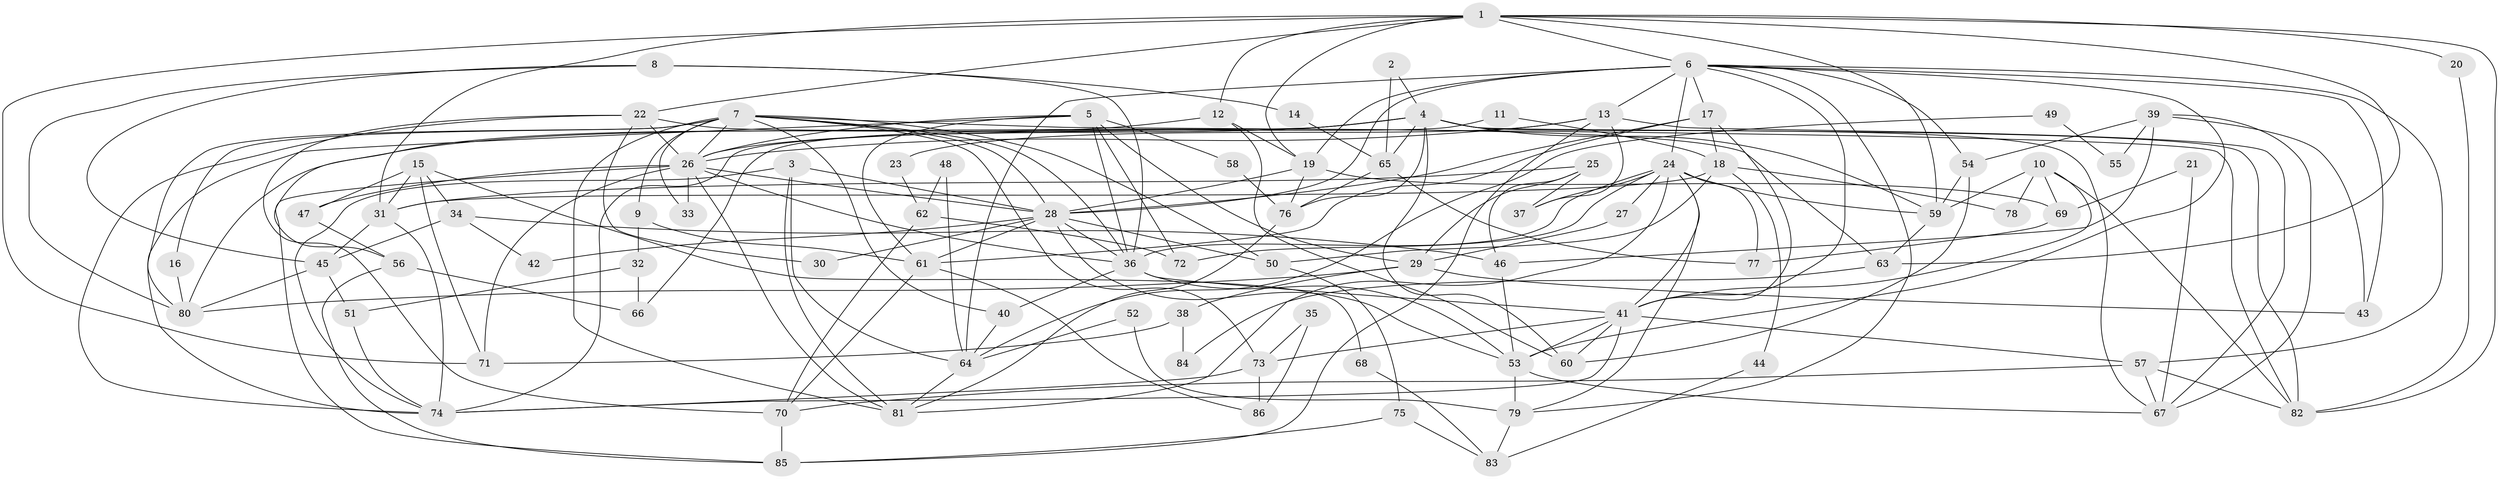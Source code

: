 // original degree distribution, {3: 0.20491803278688525, 2: 0.16393442622950818, 4: 0.3114754098360656, 8: 0.01639344262295082, 5: 0.1557377049180328, 6: 0.13114754098360656, 7: 0.01639344262295082}
// Generated by graph-tools (version 1.1) at 2025/51/03/04/25 22:51:16]
// undirected, 86 vertices, 200 edges
graph export_dot {
  node [color=gray90,style=filled];
  1;
  2;
  3;
  4;
  5;
  6;
  7;
  8;
  9;
  10;
  11;
  12;
  13;
  14;
  15;
  16;
  17;
  18;
  19;
  20;
  21;
  22;
  23;
  24;
  25;
  26;
  27;
  28;
  29;
  30;
  31;
  32;
  33;
  34;
  35;
  36;
  37;
  38;
  39;
  40;
  41;
  42;
  43;
  44;
  45;
  46;
  47;
  48;
  49;
  50;
  51;
  52;
  53;
  54;
  55;
  56;
  57;
  58;
  59;
  60;
  61;
  62;
  63;
  64;
  65;
  66;
  67;
  68;
  69;
  70;
  71;
  72;
  73;
  74;
  75;
  76;
  77;
  78;
  79;
  80;
  81;
  82;
  83;
  84;
  85;
  86;
  1 -- 6 [weight=1.0];
  1 -- 12 [weight=1.0];
  1 -- 19 [weight=1.0];
  1 -- 20 [weight=1.0];
  1 -- 22 [weight=1.0];
  1 -- 31 [weight=1.0];
  1 -- 59 [weight=1.0];
  1 -- 63 [weight=1.0];
  1 -- 71 [weight=1.0];
  1 -- 82 [weight=1.0];
  2 -- 4 [weight=1.0];
  2 -- 65 [weight=1.0];
  3 -- 28 [weight=1.0];
  3 -- 64 [weight=1.0];
  3 -- 74 [weight=1.0];
  3 -- 81 [weight=1.0];
  4 -- 26 [weight=2.0];
  4 -- 59 [weight=1.0];
  4 -- 60 [weight=1.0];
  4 -- 65 [weight=1.0];
  4 -- 67 [weight=1.0];
  4 -- 74 [weight=2.0];
  4 -- 76 [weight=1.0];
  4 -- 80 [weight=1.0];
  4 -- 82 [weight=1.0];
  5 -- 26 [weight=1.0];
  5 -- 29 [weight=1.0];
  5 -- 36 [weight=2.0];
  5 -- 58 [weight=1.0];
  5 -- 61 [weight=1.0];
  5 -- 72 [weight=1.0];
  5 -- 74 [weight=1.0];
  6 -- 13 [weight=1.0];
  6 -- 17 [weight=1.0];
  6 -- 19 [weight=1.0];
  6 -- 24 [weight=1.0];
  6 -- 28 [weight=1.0];
  6 -- 41 [weight=1.0];
  6 -- 43 [weight=1.0];
  6 -- 53 [weight=1.0];
  6 -- 54 [weight=1.0];
  6 -- 57 [weight=1.0];
  6 -- 64 [weight=2.0];
  6 -- 79 [weight=1.0];
  7 -- 9 [weight=1.0];
  7 -- 16 [weight=1.0];
  7 -- 26 [weight=1.0];
  7 -- 28 [weight=1.0];
  7 -- 33 [weight=1.0];
  7 -- 36 [weight=1.0];
  7 -- 40 [weight=1.0];
  7 -- 50 [weight=1.0];
  7 -- 73 [weight=1.0];
  7 -- 80 [weight=1.0];
  7 -- 81 [weight=1.0];
  7 -- 82 [weight=1.0];
  8 -- 14 [weight=1.0];
  8 -- 36 [weight=1.0];
  8 -- 45 [weight=1.0];
  8 -- 80 [weight=1.0];
  9 -- 32 [weight=1.0];
  9 -- 61 [weight=1.0];
  10 -- 41 [weight=1.0];
  10 -- 59 [weight=1.0];
  10 -- 69 [weight=1.0];
  10 -- 78 [weight=1.0];
  10 -- 82 [weight=1.0];
  11 -- 18 [weight=1.0];
  11 -- 66 [weight=1.0];
  12 -- 19 [weight=1.0];
  12 -- 56 [weight=1.0];
  12 -- 60 [weight=1.0];
  13 -- 23 [weight=1.0];
  13 -- 26 [weight=1.0];
  13 -- 37 [weight=1.0];
  13 -- 67 [weight=1.0];
  13 -- 85 [weight=1.0];
  14 -- 65 [weight=1.0];
  15 -- 31 [weight=1.0];
  15 -- 34 [weight=1.0];
  15 -- 47 [weight=1.0];
  15 -- 68 [weight=1.0];
  15 -- 71 [weight=1.0];
  16 -- 80 [weight=1.0];
  17 -- 18 [weight=1.0];
  17 -- 28 [weight=1.0];
  17 -- 41 [weight=1.0];
  17 -- 61 [weight=1.0];
  18 -- 31 [weight=1.0];
  18 -- 44 [weight=1.0];
  18 -- 50 [weight=1.0];
  18 -- 78 [weight=1.0];
  19 -- 28 [weight=1.0];
  19 -- 69 [weight=1.0];
  19 -- 76 [weight=1.0];
  20 -- 82 [weight=1.0];
  21 -- 67 [weight=1.0];
  21 -- 69 [weight=1.0];
  22 -- 26 [weight=1.0];
  22 -- 30 [weight=1.0];
  22 -- 63 [weight=1.0];
  22 -- 70 [weight=1.0];
  22 -- 74 [weight=1.0];
  23 -- 62 [weight=1.0];
  24 -- 27 [weight=1.0];
  24 -- 36 [weight=2.0];
  24 -- 37 [weight=2.0];
  24 -- 41 [weight=1.0];
  24 -- 59 [weight=1.0];
  24 -- 72 [weight=1.0];
  24 -- 77 [weight=1.0];
  24 -- 79 [weight=1.0];
  24 -- 81 [weight=1.0];
  25 -- 29 [weight=1.0];
  25 -- 31 [weight=1.0];
  25 -- 37 [weight=1.0];
  25 -- 46 [weight=1.0];
  26 -- 28 [weight=1.0];
  26 -- 33 [weight=1.0];
  26 -- 36 [weight=1.0];
  26 -- 47 [weight=1.0];
  26 -- 71 [weight=1.0];
  26 -- 81 [weight=1.0];
  26 -- 85 [weight=1.0];
  27 -- 29 [weight=1.0];
  28 -- 30 [weight=1.0];
  28 -- 36 [weight=1.0];
  28 -- 42 [weight=1.0];
  28 -- 50 [weight=1.0];
  28 -- 53 [weight=1.0];
  28 -- 61 [weight=1.0];
  29 -- 38 [weight=1.0];
  29 -- 43 [weight=1.0];
  29 -- 80 [weight=1.0];
  31 -- 45 [weight=1.0];
  31 -- 74 [weight=1.0];
  32 -- 51 [weight=1.0];
  32 -- 66 [weight=1.0];
  34 -- 42 [weight=1.0];
  34 -- 45 [weight=1.0];
  34 -- 46 [weight=1.0];
  35 -- 73 [weight=1.0];
  35 -- 86 [weight=1.0];
  36 -- 40 [weight=1.0];
  36 -- 41 [weight=1.0];
  36 -- 53 [weight=1.0];
  38 -- 71 [weight=1.0];
  38 -- 84 [weight=1.0];
  39 -- 43 [weight=1.0];
  39 -- 46 [weight=1.0];
  39 -- 54 [weight=1.0];
  39 -- 55 [weight=1.0];
  39 -- 67 [weight=1.0];
  40 -- 64 [weight=1.0];
  41 -- 53 [weight=1.0];
  41 -- 57 [weight=1.0];
  41 -- 60 [weight=1.0];
  41 -- 73 [weight=1.0];
  41 -- 74 [weight=1.0];
  44 -- 83 [weight=1.0];
  45 -- 51 [weight=1.0];
  45 -- 80 [weight=1.0];
  46 -- 53 [weight=1.0];
  47 -- 56 [weight=1.0];
  48 -- 62 [weight=1.0];
  48 -- 64 [weight=1.0];
  49 -- 55 [weight=1.0];
  49 -- 64 [weight=1.0];
  50 -- 75 [weight=1.0];
  51 -- 74 [weight=1.0];
  52 -- 64 [weight=1.0];
  52 -- 79 [weight=1.0];
  53 -- 67 [weight=1.0];
  53 -- 79 [weight=1.0];
  54 -- 59 [weight=1.0];
  54 -- 60 [weight=1.0];
  56 -- 66 [weight=1.0];
  56 -- 85 [weight=1.0];
  57 -- 67 [weight=1.0];
  57 -- 70 [weight=1.0];
  57 -- 82 [weight=1.0];
  58 -- 76 [weight=1.0];
  59 -- 63 [weight=1.0];
  61 -- 70 [weight=1.0];
  61 -- 86 [weight=1.0];
  62 -- 70 [weight=1.0];
  62 -- 72 [weight=1.0];
  63 -- 84 [weight=1.0];
  64 -- 81 [weight=1.0];
  65 -- 76 [weight=1.0];
  65 -- 77 [weight=1.0];
  68 -- 83 [weight=1.0];
  69 -- 77 [weight=1.0];
  70 -- 85 [weight=1.0];
  73 -- 74 [weight=1.0];
  73 -- 86 [weight=1.0];
  75 -- 83 [weight=1.0];
  75 -- 85 [weight=1.0];
  76 -- 81 [weight=1.0];
  79 -- 83 [weight=1.0];
}
